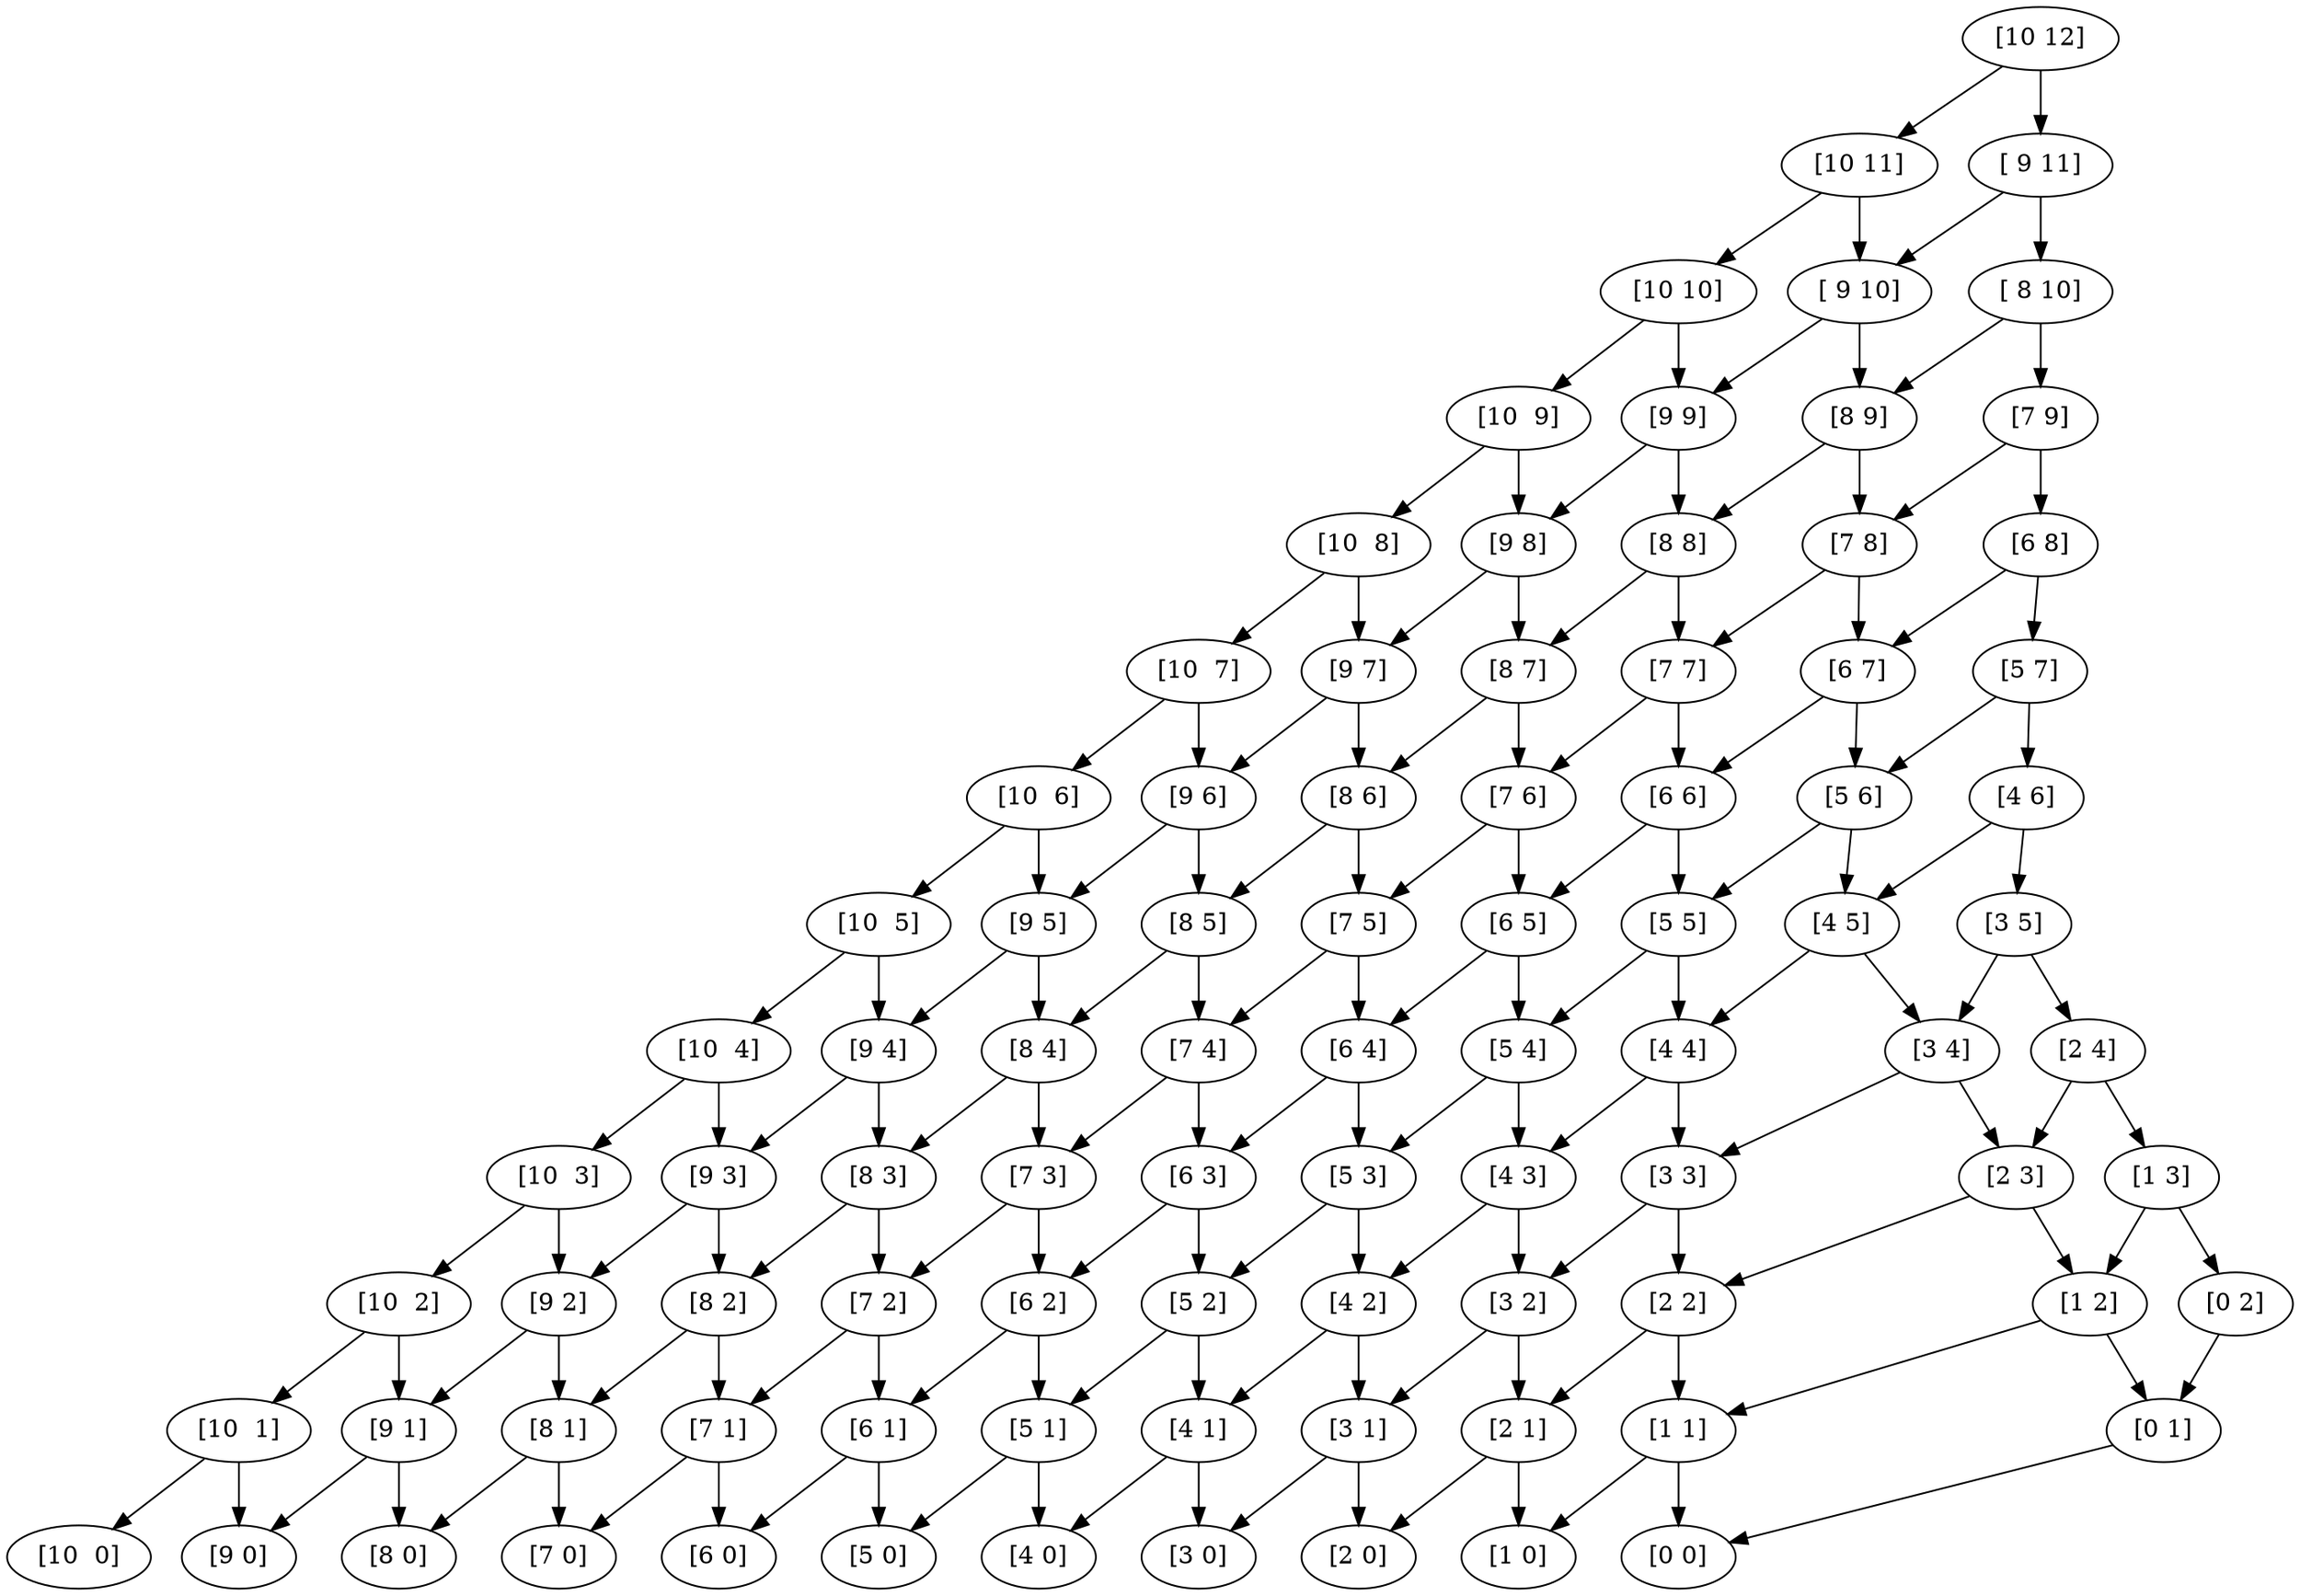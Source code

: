 digraph G {
0 [time=0, capacity="[10]", value=0, label="[10  0]"];
1 [time=1, capacity="[10]", value="200.0", label="[10  1]"];
2 [time=2, capacity="[10]", value="400.0", label="[10  2]"];
3 [time=3, capacity="[10]", value="600.0", label="[10  3]"];
4 [time=4, capacity="[10]", value="800.0", label="[10  4]"];
5 [time=5, capacity="[10]", value="900.0", label="[10  5]"];
6 [time=6, capacity="[10]", value="1000.0", label="[10  6]"];
7 [time=7, capacity="[10]", value="1100.0", label="[10  7]"];
8 [time=8, capacity="[10]", value="1200.0", label="[10  8]"];
9 [time=9, capacity="[10]", value="1500.0", label="[10  9]"];
10 [time=10, capacity="[10]", value="1800.0", label="[10 10]"];
11 [time=11, capacity="[10]", value="2000.0", label="[10 11]"];
12 [time=12, capacity="[10]", value="2200.0", label="[10 12]"];
13 [time=0, capacity="[9]", value=0, label="[9 0]"];
14 [time=1, capacity="[9]", value="200.0", label="[9 1]"];
15 [time=2, capacity="[9]", value="400.0", label="[9 2]"];
16 [time=3, capacity="[9]", value="600.0", label="[9 3]"];
17 [time=4, capacity="[9]", value="800.0", label="[9 4]"];
18 [time=5, capacity="[9]", value="900.0", label="[9 5]"];
19 [time=6, capacity="[9]", value="1000.0", label="[9 6]"];
20 [time=7, capacity="[9]", value="1100.0", label="[9 7]"];
21 [time=8, capacity="[9]", value="1200.0", label="[9 8]"];
22 [time=9, capacity="[9]", value="1500.0", label="[9 9]"];
23 [time=10, capacity="[9]", value="1700.0", label="[ 9 10]"];
24 [time=11, capacity="[9]", value="1900.0", label="[ 9 11]"];
26 [time=0, capacity="[8]", value=0, label="[8 0]"];
27 [time=1, capacity="[8]", value="200.0", label="[8 1]"];
28 [time=2, capacity="[8]", value="400.0", label="[8 2]"];
29 [time=3, capacity="[8]", value="600.0", label="[8 3]"];
30 [time=4, capacity="[8]", value="800.0", label="[8 4]"];
31 [time=5, capacity="[8]", value="900.0", label="[8 5]"];
32 [time=6, capacity="[8]", value="1000.0", label="[8 6]"];
33 [time=7, capacity="[8]", value="1100.0", label="[8 7]"];
34 [time=8, capacity="[8]", value="1200.0", label="[8 8]"];
35 [time=9, capacity="[8]", value="1400.0", label="[8 9]"];
36 [time=10, capacity="[8]", value="1600.0", label="[ 8 10]"];
39 [time=0, capacity="[7]", value=0, label="[7 0]"];
40 [time=1, capacity="[7]", value="200.0", label="[7 1]"];
41 [time=2, capacity="[7]", value="400.0", label="[7 2]"];
42 [time=3, capacity="[7]", value="600.0", label="[7 3]"];
43 [time=4, capacity="[7]", value="800.0", label="[7 4]"];
44 [time=5, capacity="[7]", value="900.0", label="[7 5]"];
45 [time=6, capacity="[7]", value="1000.0", label="[7 6]"];
46 [time=7, capacity="[7]", value="1100.0", label="[7 7]"];
47 [time=8, capacity="[7]", value="1100.0", label="[7 8]"];
48 [time=9, capacity="[7]", value="1300.0", label="[7 9]"];
52 [time=0, capacity="[6]", value=0, label="[6 0]"];
53 [time=1, capacity="[6]", value="200.0", label="[6 1]"];
54 [time=2, capacity="[6]", value="400.0", label="[6 2]"];
55 [time=3, capacity="[6]", value="600.0", label="[6 3]"];
56 [time=4, capacity="[6]", value="800.0", label="[6 4]"];
57 [time=5, capacity="[6]", value="900.0", label="[6 5]"];
58 [time=6, capacity="[6]", value="1000.0", label="[6 6]"];
59 [time=7, capacity="[6]", value="1000.0", label="[6 7]"];
60 [time=8, capacity="[6]", value="1000.0", label="[6 8]"];
65 [time=0, capacity="[5]", value=0, label="[5 0]"];
66 [time=1, capacity="[5]", value="200.0", label="[5 1]"];
67 [time=2, capacity="[5]", value="400.0", label="[5 2]"];
68 [time=3, capacity="[5]", value="600.0", label="[5 3]"];
69 [time=4, capacity="[5]", value="800.0", label="[5 4]"];
70 [time=5, capacity="[5]", value="900.0", label="[5 5]"];
71 [time=6, capacity="[5]", value="900.0", label="[5 6]"];
72 [time=7, capacity="[5]", value="900.0", label="[5 7]"];
78 [time=0, capacity="[4]", value=0, label="[4 0]"];
79 [time=1, capacity="[4]", value="200.0", label="[4 1]"];
80 [time=2, capacity="[4]", value="400.0", label="[4 2]"];
81 [time=3, capacity="[4]", value="600.0", label="[4 3]"];
82 [time=4, capacity="[4]", value="800.0", label="[4 4]"];
83 [time=5, capacity="[4]", value="800.0", label="[4 5]"];
84 [time=6, capacity="[4]", value="800.0", label="[4 6]"];
91 [time=0, capacity="[3]", value=0, label="[3 0]"];
92 [time=1, capacity="[3]", value="200.0", label="[3 1]"];
93 [time=2, capacity="[3]", value="400.0", label="[3 2]"];
94 [time=3, capacity="[3]", value="600.0", label="[3 3]"];
95 [time=4, capacity="[3]", value="600.0", label="[3 4]"];
96 [time=5, capacity="[3]", value="600.0", label="[3 5]"];
104 [time=0, capacity="[2]", value=0, label="[2 0]"];
105 [time=1, capacity="[2]", value="200.0", label="[2 1]"];
106 [time=2, capacity="[2]", value="400.0", label="[2 2]"];
107 [time=3, capacity="[2]", value="400.0", label="[2 3]"];
108 [time=4, capacity="[2]", value="400.0", label="[2 4]"];
117 [time=0, capacity="[1]", value=0, label="[1 0]"];
118 [time=1, capacity="[1]", value="200.0", label="[1 1]"];
119 [time=2, capacity="[1]", value="200.0", label="[1 2]"];
120 [time=3, capacity="[1]", value="200.0", label="[1 3]"];
130 [time=0, capacity="[0]", value=0, label="[0 0]"];
131 [time=1, capacity="[0]", value="0.0", label="[0 1]"];
132 [time=2, capacity="[0]", value="0.0", label="[0 2]"];
1 -> 0  [key=0, goal="[10  0]", weight=0, revenue=0];
1 -> 13  [key=1, goal="[9 0]", weight=200, revenue=200];
2 -> 1  [key=0, goal="[10  1]", weight=0, revenue=0];
2 -> 14  [key=1, goal="[9 1]", weight="200.0", revenue=200];
3 -> 2  [key=0, goal="[10  2]", weight=0, revenue=0];
3 -> 15  [key=1, goal="[9 2]", weight="200.0", revenue=200];
4 -> 16  [key=1, goal="[9 3]", weight="200.0", revenue=200];
4 -> 3  [key=0, goal="[10  3]", weight=0, revenue=0];
5 -> 17  [key=2, goal="[9 4]", weight="100.0", revenue=100];
5 -> 4  [key=0, goal="[10  4]", weight=0, revenue=0];
6 -> 18  [key=2, goal="[9 5]", weight="100.0", revenue=100];
6 -> 5  [key=0, goal="[10  5]", weight=0, revenue=0];
7 -> 19  [key=2, goal="[9 6]", weight="100.0", revenue=100];
7 -> 6  [key=0, goal="[10  6]", weight=0, revenue=0];
8 -> 20  [key=2, goal="[9 7]", weight="100.0", revenue=100];
8 -> 7  [key=0, goal="[10  7]", weight=0, revenue=0];
9 -> 8  [key=0, goal="[10  8]", weight=0, revenue=0];
9 -> 21  [key=3, goal="[9 8]", weight="300.0", revenue=300];
10 -> 9  [key=0, goal="[10  9]", weight=0, revenue=0];
10 -> 22  [key=3, goal="[9 9]", weight="300.0", revenue=300];
11 -> 10  [key=0, goal="[10 10]", weight=0, revenue=0];
11 -> 23  [key=3, goal="[ 9 10]", weight="200.0", revenue=300];
12 -> 24  [key=3, goal="[ 9 11]", weight="200.0", revenue=300];
12 -> 11  [key=0, goal="[10 11]", weight=0, revenue=0];
14 -> 26  [key=1, goal="[8 0]", weight=200, revenue=200];
14 -> 13  [key=0, goal="[9 0]", weight=0, revenue=0];
15 -> 27  [key=1, goal="[8 1]", weight="200.0", revenue=200];
15 -> 14  [key=0, goal="[9 1]", weight=0, revenue=0];
16 -> 28  [key=1, goal="[8 2]", weight="200.0", revenue=200];
16 -> 15  [key=0, goal="[9 2]", weight=0, revenue=0];
17 -> 16  [key=0, goal="[9 3]", weight=0, revenue=0];
17 -> 29  [key=1, goal="[8 3]", weight="200.0", revenue=200];
18 -> 17  [key=0, goal="[9 4]", weight=0, revenue=0];
18 -> 30  [key=2, goal="[8 4]", weight="100.0", revenue=100];
19 -> 18  [key=0, goal="[9 5]", weight=0, revenue=0];
19 -> 31  [key=2, goal="[8 5]", weight="100.0", revenue=100];
20 -> 32  [key=2, goal="[8 6]", weight="100.0", revenue=100];
20 -> 19  [key=0, goal="[9 6]", weight=0, revenue=0];
21 -> 33  [key=2, goal="[8 7]", weight="100.0", revenue=100];
21 -> 20  [key=0, goal="[9 7]", weight=0, revenue=0];
22 -> 34  [key=3, goal="[8 8]", weight="300.0", revenue=300];
22 -> 21  [key=0, goal="[9 8]", weight=0, revenue=0];
23 -> 35  [key=3, goal="[8 9]", weight="200.0", revenue=300];
23 -> 22  [key=0, goal="[9 9]", weight=0, revenue=0];
24 -> 36  [key=3, goal="[ 8 10]", weight="200.0", revenue=300];
24 -> 23  [key=0, goal="[ 9 10]", weight=0, revenue=0];
27 -> 26  [key=0, goal="[8 0]", weight=0, revenue=0];
27 -> 39  [key=1, goal="[7 0]", weight=200, revenue=200];
28 -> 40  [key=1, goal="[7 1]", weight="200.0", revenue=200];
28 -> 27  [key=0, goal="[8 1]", weight=0, revenue=0];
29 -> 41  [key=1, goal="[7 2]", weight="200.0", revenue=200];
29 -> 28  [key=0, goal="[8 2]", weight=0, revenue=0];
30 -> 42  [key=1, goal="[7 3]", weight="200.0", revenue=200];
30 -> 29  [key=0, goal="[8 3]", weight=0, revenue=0];
31 -> 43  [key=2, goal="[7 4]", weight="100.0", revenue=100];
31 -> 30  [key=0, goal="[8 4]", weight=0, revenue=0];
32 -> 44  [key=2, goal="[7 5]", weight="100.0", revenue=100];
32 -> 31  [key=0, goal="[8 5]", weight=0, revenue=0];
33 -> 32  [key=0, goal="[8 6]", weight=0, revenue=0];
33 -> 45  [key=2, goal="[7 6]", weight="100.0", revenue=100];
34 -> 33  [key=0, goal="[8 7]", weight=0, revenue=0];
34 -> 46  [key=2, goal="[7 7]", weight="100.0", revenue=100];
35 -> 34  [key=0, goal="[8 8]", weight=0, revenue=0];
35 -> 47  [key=3, goal="[7 8]", weight="200.0", revenue=300];
36 -> 48  [key=3, goal="[7 9]", weight="200.0", revenue=300];
36 -> 35  [key=0, goal="[8 9]", weight=0, revenue=0];
40 -> 52  [key=1, goal="[6 0]", weight=200, revenue=200];
40 -> 39  [key=0, goal="[7 0]", weight=0, revenue=0];
41 -> 40  [key=0, goal="[7 1]", weight=0, revenue=0];
41 -> 53  [key=1, goal="[6 1]", weight="200.0", revenue=200];
42 -> 41  [key=0, goal="[7 2]", weight=0, revenue=0];
42 -> 54  [key=1, goal="[6 2]", weight="200.0", revenue=200];
43 -> 42  [key=0, goal="[7 3]", weight=0, revenue=0];
43 -> 55  [key=1, goal="[6 3]", weight="200.0", revenue=200];
44 -> 56  [key=2, goal="[6 4]", weight="100.0", revenue=100];
44 -> 43  [key=0, goal="[7 4]", weight=0, revenue=0];
45 -> 57  [key=2, goal="[6 5]", weight="100.0", revenue=100];
45 -> 44  [key=0, goal="[7 5]", weight=0, revenue=0];
46 -> 58  [key=2, goal="[6 6]", weight="100.0", revenue=100];
46 -> 45  [key=0, goal="[7 6]", weight=0, revenue=0];
47 -> 59  [key=2, goal="[6 7]", weight="0.0", revenue=100];
47 -> 46  [key=0, goal="[7 7]", weight=0, revenue=0];
48 -> 60  [key=3, goal="[6 8]", weight="200.0", revenue=300];
48 -> 47  [key=0, goal="[7 8]", weight=0, revenue=0];
53 -> 65  [key=1, goal="[5 0]", weight=200, revenue=200];
53 -> 52  [key=0, goal="[6 0]", weight=0, revenue=0];
54 -> 66  [key=1, goal="[5 1]", weight="200.0", revenue=200];
54 -> 53  [key=0, goal="[6 1]", weight=0, revenue=0];
55 -> 67  [key=1, goal="[5 2]", weight="200.0", revenue=200];
55 -> 54  [key=0, goal="[6 2]", weight=0, revenue=0];
56 -> 68  [key=1, goal="[5 3]", weight="200.0", revenue=200];
56 -> 55  [key=0, goal="[6 3]", weight=0, revenue=0];
57 -> 56  [key=0, goal="[6 4]", weight=0, revenue=0];
57 -> 69  [key=2, goal="[5 4]", weight="100.0", revenue=100];
58 -> 57  [key=0, goal="[6 5]", weight=0, revenue=0];
58 -> 70  [key=2, goal="[5 5]", weight="100.0", revenue=100];
59 -> 58  [key=0, goal="[6 6]", weight=0, revenue=0];
59 -> 71  [key=2, goal="[5 6]", weight="0.0", revenue=100];
60 -> 72  [key=2, goal="[5 7]", weight="0.0", revenue=100];
60 -> 59  [key=0, goal="[6 7]", weight=0, revenue=0];
66 -> 65  [key=0, goal="[5 0]", weight=0, revenue=0];
66 -> 78  [key=1, goal="[4 0]", weight=200, revenue=200];
67 -> 66  [key=0, goal="[5 1]", weight=0, revenue=0];
67 -> 79  [key=1, goal="[4 1]", weight="200.0", revenue=200];
68 -> 80  [key=1, goal="[4 2]", weight="200.0", revenue=200];
68 -> 67  [key=0, goal="[5 2]", weight=0, revenue=0];
69 -> 81  [key=1, goal="[4 3]", weight="200.0", revenue=200];
69 -> 68  [key=0, goal="[5 3]", weight=0, revenue=0];
70 -> 82  [key=2, goal="[4 4]", weight="100.0", revenue=100];
70 -> 69  [key=0, goal="[5 4]", weight=0, revenue=0];
71 -> 83  [key=2, goal="[4 5]", weight="0.0", revenue=100];
71 -> 70  [key=0, goal="[5 5]", weight=0, revenue=0];
72 -> 84  [key=2, goal="[4 6]", weight="0.0", revenue=100];
72 -> 71  [key=0, goal="[5 6]", weight=0, revenue=0];
79 -> 91  [key=1, goal="[3 0]", weight=200, revenue=200];
79 -> 78  [key=0, goal="[4 0]", weight=0, revenue=0];
80 -> 92  [key=1, goal="[3 1]", weight="200.0", revenue=200];
80 -> 79  [key=0, goal="[4 1]", weight=0, revenue=0];
81 -> 80  [key=0, goal="[4 2]", weight=0, revenue=0];
81 -> 93  [key=1, goal="[3 2]", weight="200.0", revenue=200];
82 -> 81  [key=0, goal="[4 3]", weight=0, revenue=0];
82 -> 94  [key=1, goal="[3 3]", weight="200.0", revenue=200];
83 -> 82  [key=0, goal="[4 4]", weight=0, revenue=0];
83 -> 95  [key=2, goal="[3 4]", weight="-100.0", revenue=100];
84 -> 96  [key=2, goal="[3 5]", weight="-100.0", revenue=100];
84 -> 83  [key=0, goal="[4 5]", weight=0, revenue=0];
92 -> 104  [key=1, goal="[2 0]", weight=200, revenue=200];
92 -> 91  [key=0, goal="[3 0]", weight=0, revenue=0];
93 -> 105  [key=1, goal="[2 1]", weight="200.0", revenue=200];
93 -> 92  [key=0, goal="[3 1]", weight=0, revenue=0];
94 -> 106  [key=1, goal="[2 2]", weight="200.0", revenue=200];
94 -> 93  [key=0, goal="[3 2]", weight=0, revenue=0];
95 -> 107  [key=1, goal="[2 3]", weight="0.0", revenue=200];
95 -> 94  [key=0, goal="[3 3]", weight=0, revenue=0];
96 -> 108  [key=2, goal="[2 4]", weight="-100.0", revenue=100];
96 -> 95  [key=0, goal="[3 4]", weight=0, revenue=0];
105 -> 104  [key=0, goal="[2 0]", weight=0, revenue=0];
105 -> 117  [key=1, goal="[1 0]", weight=200, revenue=200];
106 -> 105  [key=0, goal="[2 1]", weight=0, revenue=0];
106 -> 118  [key=1, goal="[1 1]", weight="200.0", revenue=200];
107 -> 106  [key=0, goal="[2 2]", weight=0, revenue=0];
107 -> 119  [key=1, goal="[1 2]", weight="0.0", revenue=200];
108 -> 120  [key=1, goal="[1 3]", weight="0.0", revenue=200];
108 -> 107  [key=0, goal="[2 3]", weight=0, revenue=0];
118 -> 130  [key=1, goal="[0 0]", weight=200, revenue=200];
118 -> 117  [key=0, goal="[1 0]", weight=0, revenue=0];
119 -> 131  [key=1, goal="[0 1]", weight="0.0", revenue=200];
119 -> 118  [key=0, goal="[1 1]", weight=0, revenue=0];
120 -> 132  [key=1, goal="[0 2]", weight="0.0", revenue=200];
120 -> 119  [key=0, goal="[1 2]", weight=0, revenue=0];
131 -> 130  [key=0, goal="[0 0]", weight=0, revenue=0];
132 -> 131  [key=0, goal="[0 1]", weight=0, revenue=0];
}
